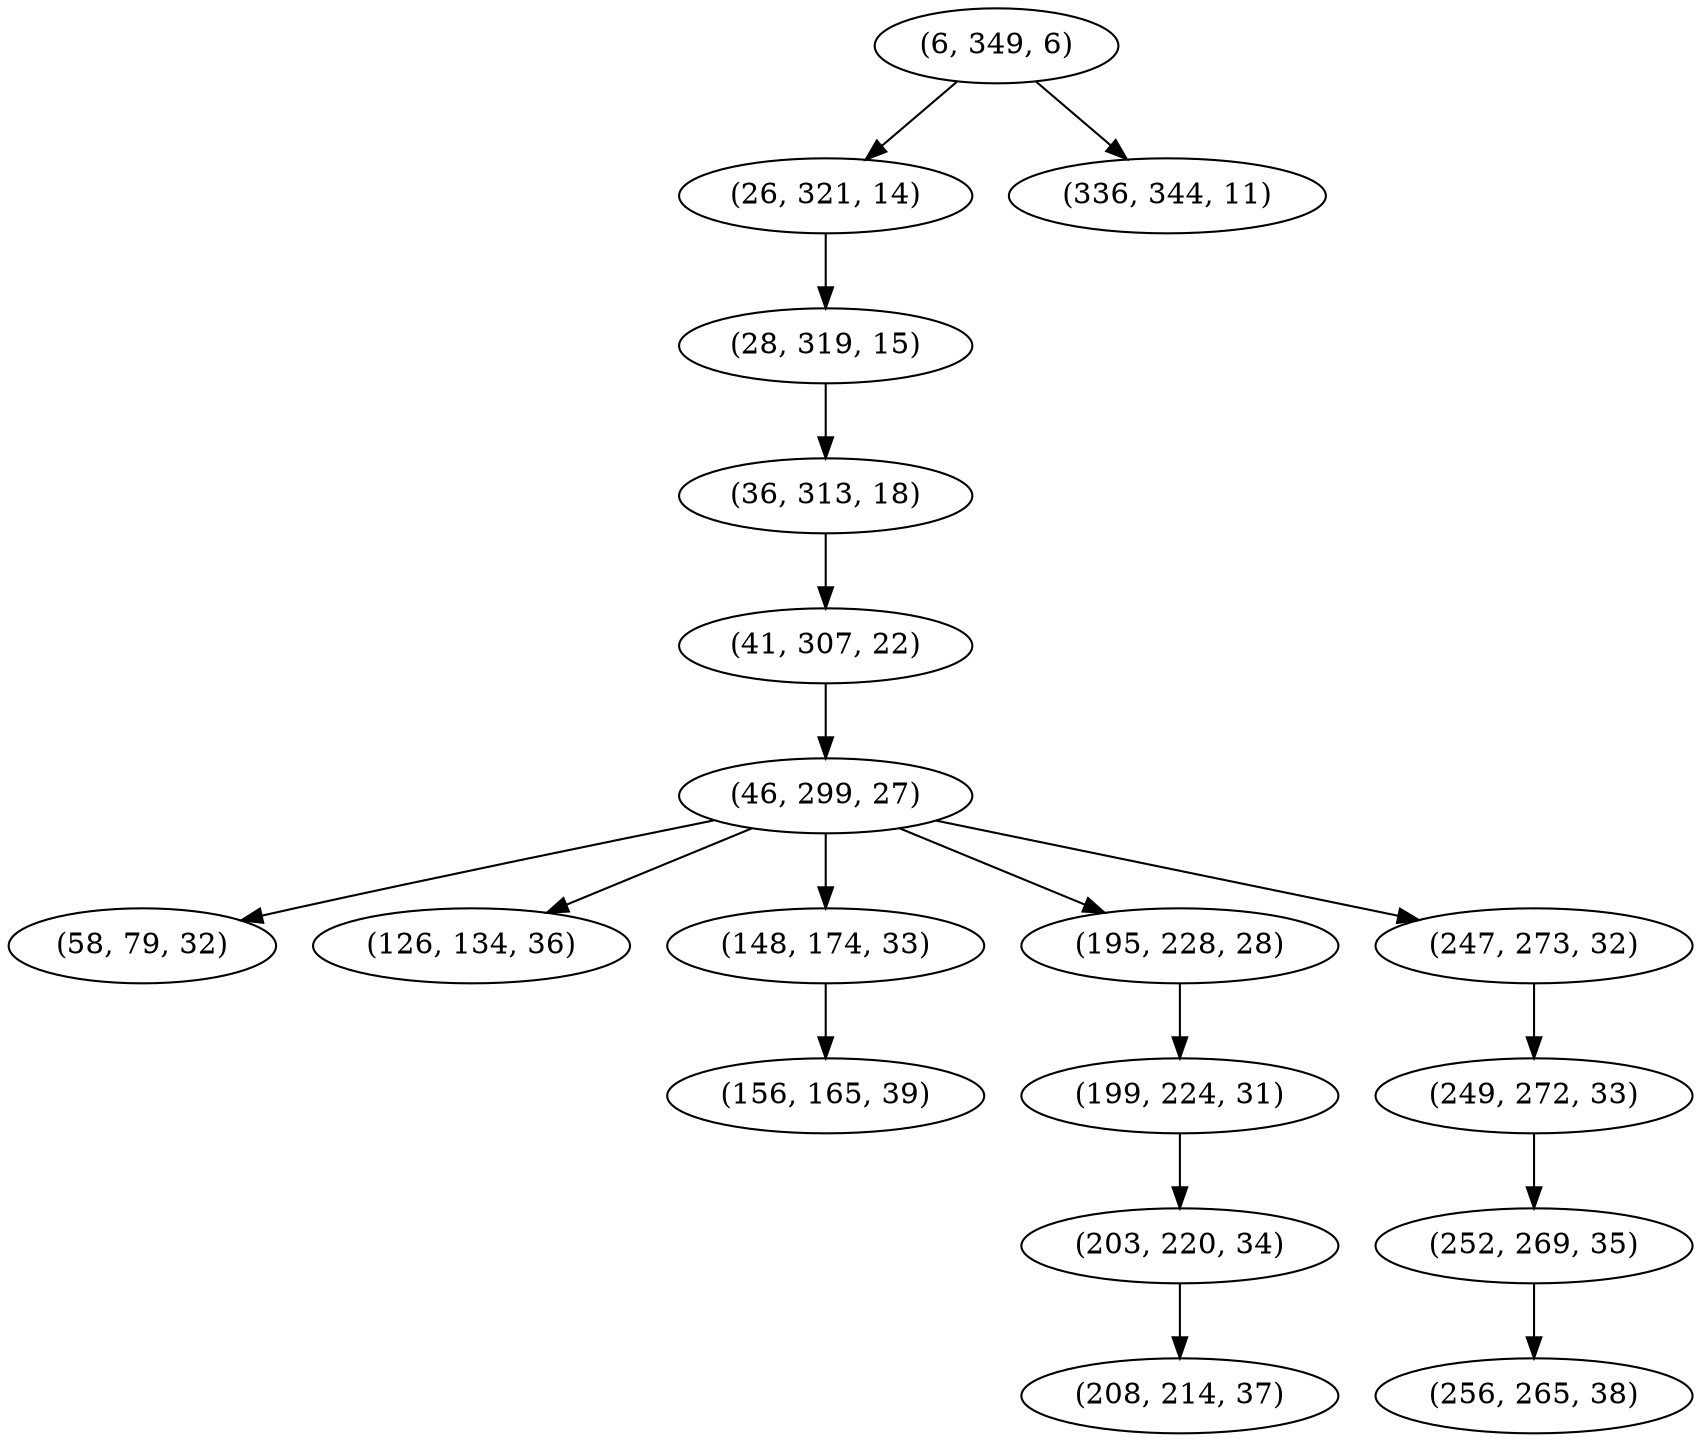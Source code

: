 digraph tree {
    "(6, 349, 6)";
    "(26, 321, 14)";
    "(28, 319, 15)";
    "(36, 313, 18)";
    "(41, 307, 22)";
    "(46, 299, 27)";
    "(58, 79, 32)";
    "(126, 134, 36)";
    "(148, 174, 33)";
    "(156, 165, 39)";
    "(195, 228, 28)";
    "(199, 224, 31)";
    "(203, 220, 34)";
    "(208, 214, 37)";
    "(247, 273, 32)";
    "(249, 272, 33)";
    "(252, 269, 35)";
    "(256, 265, 38)";
    "(336, 344, 11)";
    "(6, 349, 6)" -> "(26, 321, 14)";
    "(6, 349, 6)" -> "(336, 344, 11)";
    "(26, 321, 14)" -> "(28, 319, 15)";
    "(28, 319, 15)" -> "(36, 313, 18)";
    "(36, 313, 18)" -> "(41, 307, 22)";
    "(41, 307, 22)" -> "(46, 299, 27)";
    "(46, 299, 27)" -> "(58, 79, 32)";
    "(46, 299, 27)" -> "(126, 134, 36)";
    "(46, 299, 27)" -> "(148, 174, 33)";
    "(46, 299, 27)" -> "(195, 228, 28)";
    "(46, 299, 27)" -> "(247, 273, 32)";
    "(148, 174, 33)" -> "(156, 165, 39)";
    "(195, 228, 28)" -> "(199, 224, 31)";
    "(199, 224, 31)" -> "(203, 220, 34)";
    "(203, 220, 34)" -> "(208, 214, 37)";
    "(247, 273, 32)" -> "(249, 272, 33)";
    "(249, 272, 33)" -> "(252, 269, 35)";
    "(252, 269, 35)" -> "(256, 265, 38)";
}
